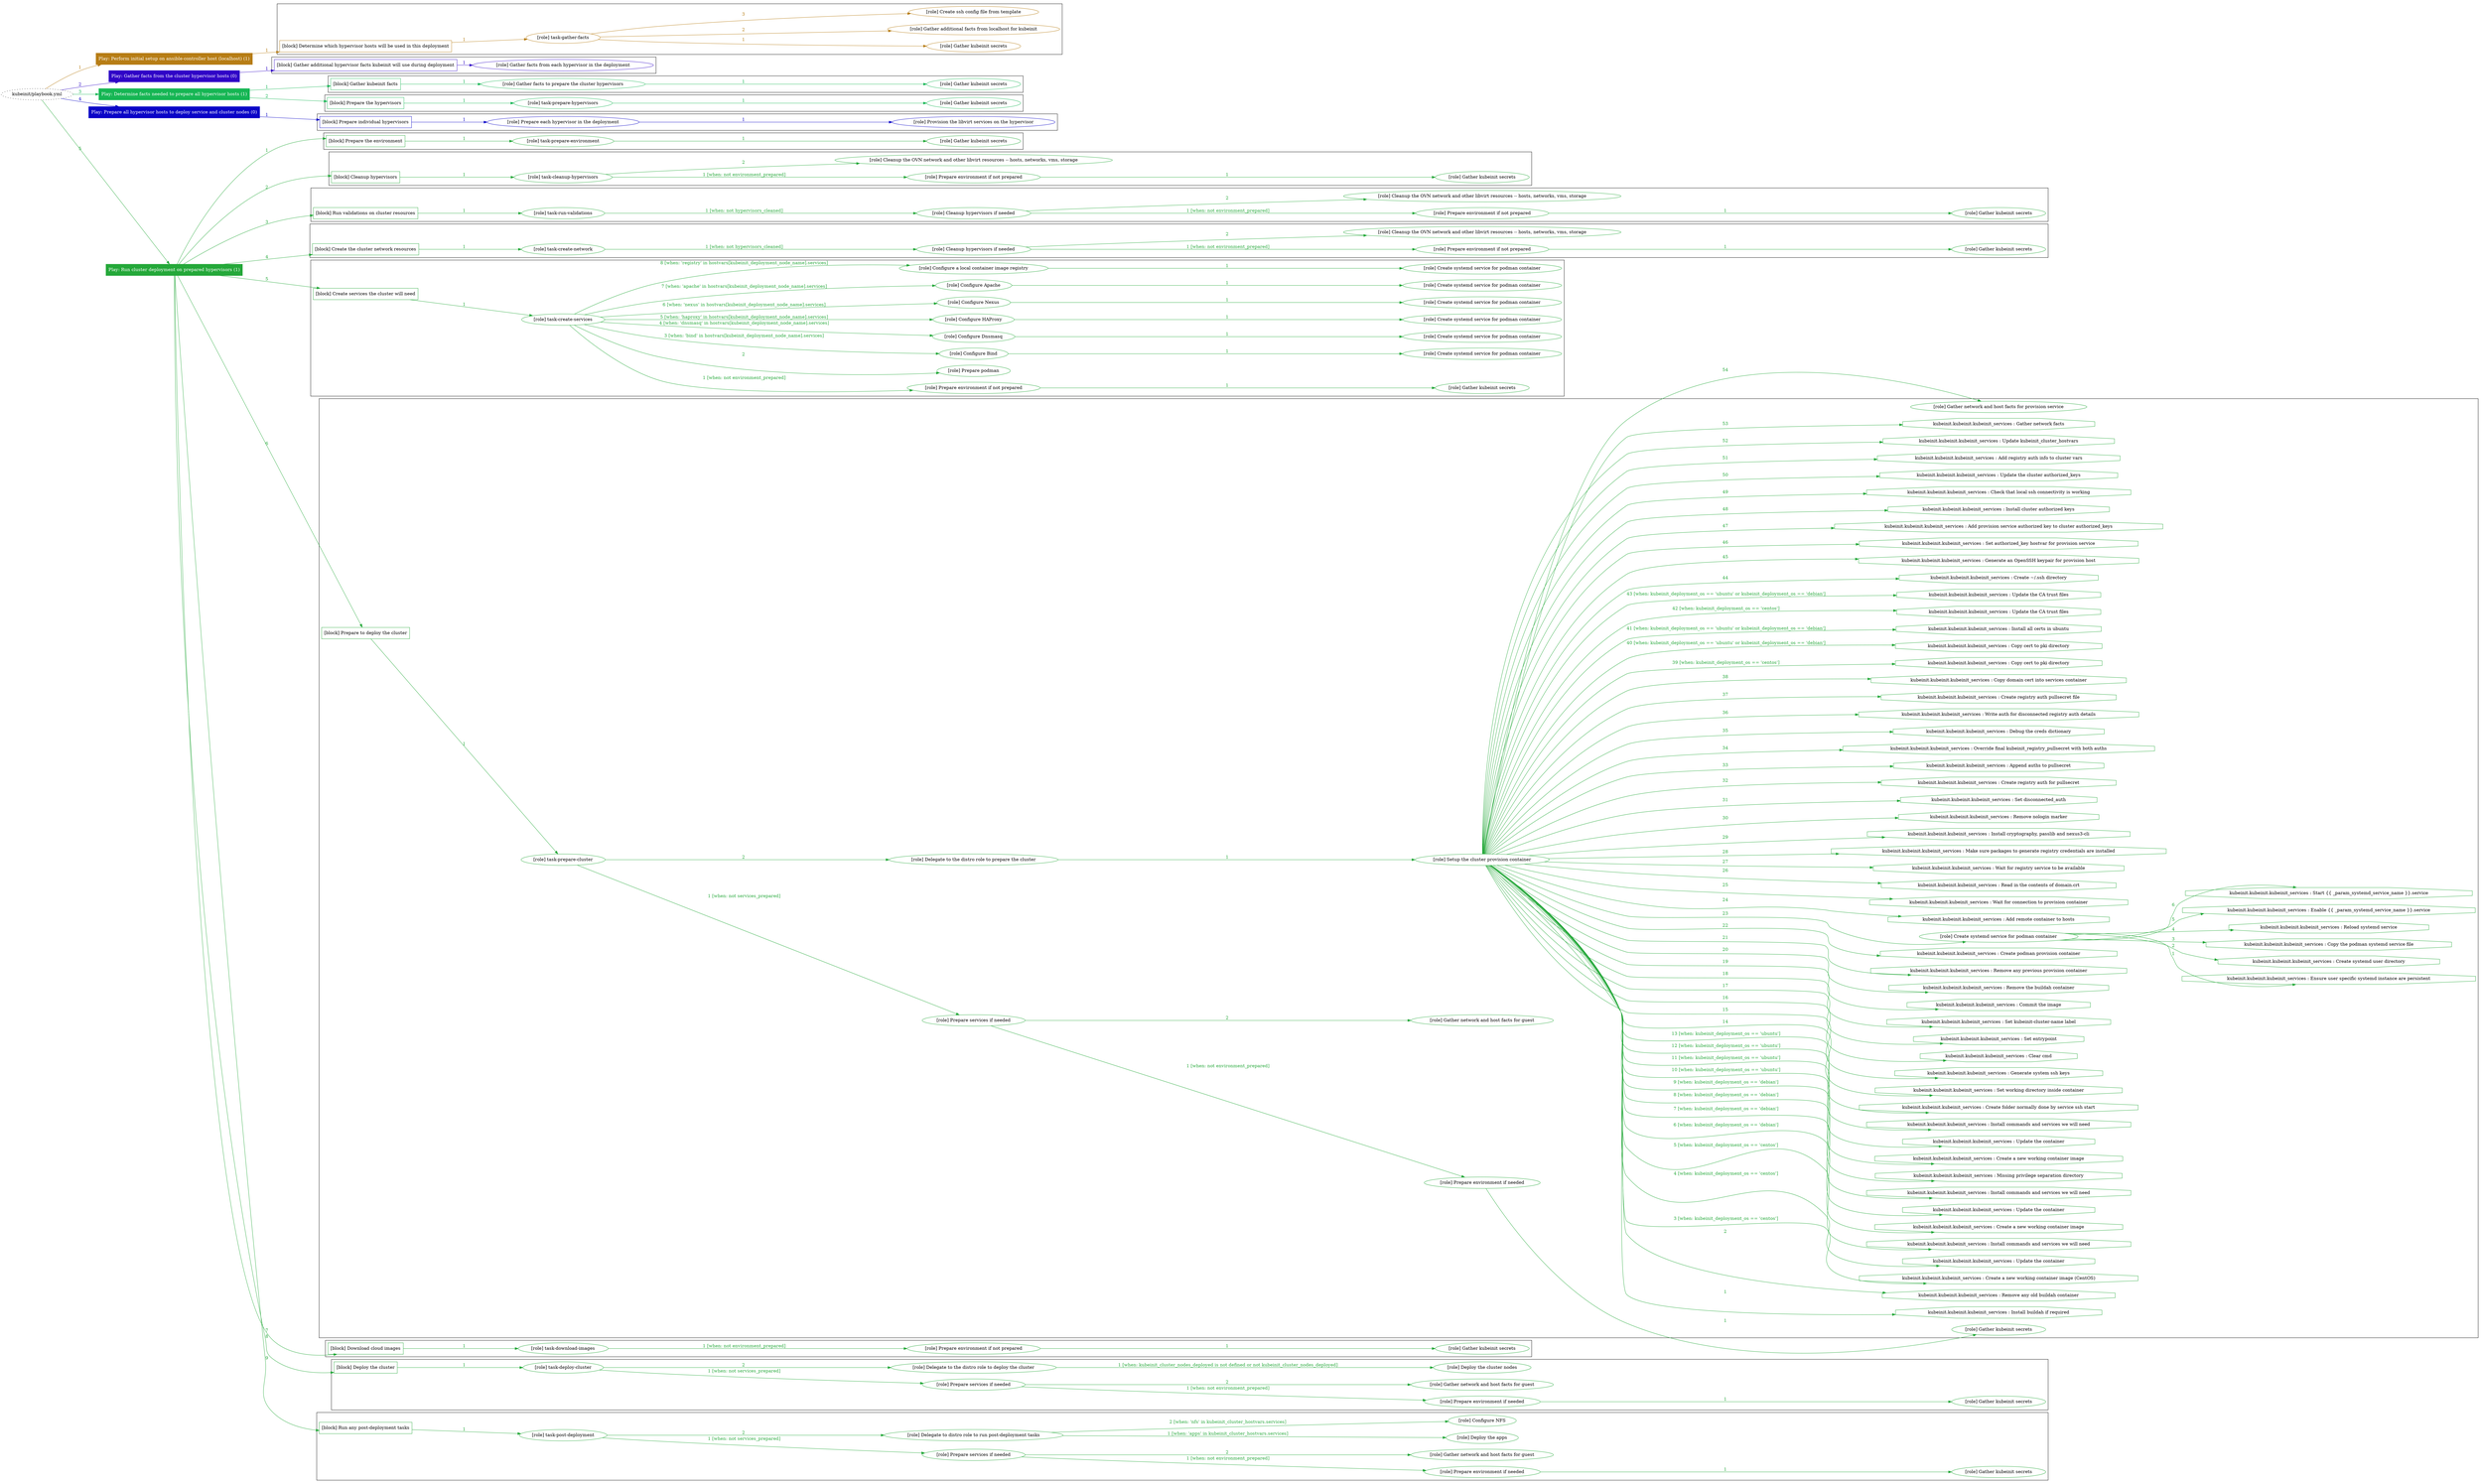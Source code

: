 digraph {
	graph [concentrate=true ordering=in rankdir=LR ratio=fill]
	edge [esep=5 sep=10]
	"kubeinit/playbook.yml" [URL="/home/runner/work/kubeinit/kubeinit/kubeinit/playbook.yml" id=playbook_015a06d2 style=dotted]
	"kubeinit/playbook.yml" -> play_5deb65eb [label="1 " color="#b77d15" fontcolor="#b77d15" id=edge_509045bf labeltooltip="1 " tooltip="1 "]
	subgraph "Play: Perform initial setup on ansible-controller host (localhost) (1)" {
		play_5deb65eb [label="Play: Perform initial setup on ansible-controller host (localhost) (1)" URL="/home/runner/work/kubeinit/kubeinit/kubeinit/playbook.yml" color="#b77d15" fontcolor="#ffffff" id=play_5deb65eb shape=box style=filled tooltip=localhost]
		play_5deb65eb -> block_761247d8 [label=1 color="#b77d15" fontcolor="#b77d15" id=edge_d779a48b labeltooltip=1 tooltip=1]
		subgraph cluster_block_761247d8 {
			block_761247d8 [label="[block] Determine which hypervisor hosts will be used in this deployment" URL="/home/runner/work/kubeinit/kubeinit/kubeinit/playbook.yml" color="#b77d15" id=block_761247d8 labeltooltip="Determine which hypervisor hosts will be used in this deployment" shape=box tooltip="Determine which hypervisor hosts will be used in this deployment"]
			block_761247d8 -> role_d7ea4347 [label="1 " color="#b77d15" fontcolor="#b77d15" id=edge_5ce52586 labeltooltip="1 " tooltip="1 "]
			subgraph "task-gather-facts" {
				role_d7ea4347 [label="[role] task-gather-facts" URL="/home/runner/work/kubeinit/kubeinit/kubeinit/playbook.yml" color="#b77d15" id=role_d7ea4347 tooltip="task-gather-facts"]
				role_d7ea4347 -> role_325bf564 [label="1 " color="#b77d15" fontcolor="#b77d15" id=edge_57d8d9d1 labeltooltip="1 " tooltip="1 "]
				subgraph "Gather kubeinit secrets" {
					role_325bf564 [label="[role] Gather kubeinit secrets" URL="/home/runner/.ansible/collections/ansible_collections/kubeinit/kubeinit/roles/kubeinit_prepare/tasks/build_hypervisors_group.yml" color="#b77d15" id=role_325bf564 tooltip="Gather kubeinit secrets"]
				}
				role_d7ea4347 -> role_e785c212 [label="2 " color="#b77d15" fontcolor="#b77d15" id=edge_5013fdc3 labeltooltip="2 " tooltip="2 "]
				subgraph "Gather additional facts from localhost for kubeinit" {
					role_e785c212 [label="[role] Gather additional facts from localhost for kubeinit" URL="/home/runner/.ansible/collections/ansible_collections/kubeinit/kubeinit/roles/kubeinit_prepare/tasks/build_hypervisors_group.yml" color="#b77d15" id=role_e785c212 tooltip="Gather additional facts from localhost for kubeinit"]
				}
				role_d7ea4347 -> role_4cc819fe [label="3 " color="#b77d15" fontcolor="#b77d15" id=edge_997bb10b labeltooltip="3 " tooltip="3 "]
				subgraph "Create ssh config file from template" {
					role_4cc819fe [label="[role] Create ssh config file from template" URL="/home/runner/.ansible/collections/ansible_collections/kubeinit/kubeinit/roles/kubeinit_prepare/tasks/build_hypervisors_group.yml" color="#b77d15" id=role_4cc819fe tooltip="Create ssh config file from template"]
				}
			}
		}
	}
	"kubeinit/playbook.yml" -> play_fba9329d [label="2 " color="#3005c7" fontcolor="#3005c7" id=edge_5733d66b labeltooltip="2 " tooltip="2 "]
	subgraph "Play: Gather facts from the cluster hypervisor hosts (0)" {
		play_fba9329d [label="Play: Gather facts from the cluster hypervisor hosts (0)" URL="/home/runner/work/kubeinit/kubeinit/kubeinit/playbook.yml" color="#3005c7" fontcolor="#ffffff" id=play_fba9329d shape=box style=filled tooltip="Play: Gather facts from the cluster hypervisor hosts (0)"]
		play_fba9329d -> block_45d59cd2 [label=1 color="#3005c7" fontcolor="#3005c7" id=edge_734aa6ef labeltooltip=1 tooltip=1]
		subgraph cluster_block_45d59cd2 {
			block_45d59cd2 [label="[block] Gather additional hypervisor facts kubeinit will use during deployment" URL="/home/runner/work/kubeinit/kubeinit/kubeinit/playbook.yml" color="#3005c7" id=block_45d59cd2 labeltooltip="Gather additional hypervisor facts kubeinit will use during deployment" shape=box tooltip="Gather additional hypervisor facts kubeinit will use during deployment"]
			block_45d59cd2 -> role_cb4548c9 [label="1 " color="#3005c7" fontcolor="#3005c7" id=edge_4ffa7439 labeltooltip="1 " tooltip="1 "]
			subgraph "Gather facts from each hypervisor in the deployment" {
				role_cb4548c9 [label="[role] Gather facts from each hypervisor in the deployment" URL="/home/runner/work/kubeinit/kubeinit/kubeinit/playbook.yml" color="#3005c7" id=role_cb4548c9 tooltip="Gather facts from each hypervisor in the deployment"]
			}
		}
	}
	"kubeinit/playbook.yml" -> play_13b26a16 [label="3 " color="#16b654" fontcolor="#16b654" id=edge_fbc41e51 labeltooltip="3 " tooltip="3 "]
	subgraph "Play: Determine facts needed to prepare all hypervisor hosts (1)" {
		play_13b26a16 [label="Play: Determine facts needed to prepare all hypervisor hosts (1)" URL="/home/runner/work/kubeinit/kubeinit/kubeinit/playbook.yml" color="#16b654" fontcolor="#ffffff" id=play_13b26a16 shape=box style=filled tooltip=localhost]
		play_13b26a16 -> block_94919b2c [label=1 color="#16b654" fontcolor="#16b654" id=edge_fa37eb01 labeltooltip=1 tooltip=1]
		subgraph cluster_block_94919b2c {
			block_94919b2c [label="[block] Gather kubeinit facts" URL="/home/runner/work/kubeinit/kubeinit/kubeinit/playbook.yml" color="#16b654" id=block_94919b2c labeltooltip="Gather kubeinit facts" shape=box tooltip="Gather kubeinit facts"]
			block_94919b2c -> role_19523539 [label="1 " color="#16b654" fontcolor="#16b654" id=edge_8df8461b labeltooltip="1 " tooltip="1 "]
			subgraph "Gather facts to prepare the cluster hypervisors" {
				role_19523539 [label="[role] Gather facts to prepare the cluster hypervisors" URL="/home/runner/work/kubeinit/kubeinit/kubeinit/playbook.yml" color="#16b654" id=role_19523539 tooltip="Gather facts to prepare the cluster hypervisors"]
				role_19523539 -> role_e2c88f93 [label="1 " color="#16b654" fontcolor="#16b654" id=edge_dbfa84f9 labeltooltip="1 " tooltip="1 "]
				subgraph "Gather kubeinit secrets" {
					role_e2c88f93 [label="[role] Gather kubeinit secrets" URL="/home/runner/.ansible/collections/ansible_collections/kubeinit/kubeinit/roles/kubeinit_prepare/tasks/gather_kubeinit_facts.yml" color="#16b654" id=role_e2c88f93 tooltip="Gather kubeinit secrets"]
				}
			}
		}
		play_13b26a16 -> block_b0010929 [label=2 color="#16b654" fontcolor="#16b654" id=edge_3c971cef labeltooltip=2 tooltip=2]
		subgraph cluster_block_b0010929 {
			block_b0010929 [label="[block] Prepare the hypervisors" URL="/home/runner/work/kubeinit/kubeinit/kubeinit/playbook.yml" color="#16b654" id=block_b0010929 labeltooltip="Prepare the hypervisors" shape=box tooltip="Prepare the hypervisors"]
			block_b0010929 -> role_3aba664c [label="1 " color="#16b654" fontcolor="#16b654" id=edge_1f688b17 labeltooltip="1 " tooltip="1 "]
			subgraph "task-prepare-hypervisors" {
				role_3aba664c [label="[role] task-prepare-hypervisors" URL="/home/runner/work/kubeinit/kubeinit/kubeinit/playbook.yml" color="#16b654" id=role_3aba664c tooltip="task-prepare-hypervisors"]
				role_3aba664c -> role_74d6017c [label="1 " color="#16b654" fontcolor="#16b654" id=edge_39c85ed1 labeltooltip="1 " tooltip="1 "]
				subgraph "Gather kubeinit secrets" {
					role_74d6017c [label="[role] Gather kubeinit secrets" URL="/home/runner/.ansible/collections/ansible_collections/kubeinit/kubeinit/roles/kubeinit_prepare/tasks/gather_kubeinit_facts.yml" color="#16b654" id=role_74d6017c tooltip="Gather kubeinit secrets"]
				}
			}
		}
	}
	"kubeinit/playbook.yml" -> play_ce67c236 [label="4 " color="#0b05c7" fontcolor="#0b05c7" id=edge_dd079c85 labeltooltip="4 " tooltip="4 "]
	subgraph "Play: Prepare all hypervisor hosts to deploy service and cluster nodes (0)" {
		play_ce67c236 [label="Play: Prepare all hypervisor hosts to deploy service and cluster nodes (0)" URL="/home/runner/work/kubeinit/kubeinit/kubeinit/playbook.yml" color="#0b05c7" fontcolor="#ffffff" id=play_ce67c236 shape=box style=filled tooltip="Play: Prepare all hypervisor hosts to deploy service and cluster nodes (0)"]
		play_ce67c236 -> block_4158a9c2 [label=1 color="#0b05c7" fontcolor="#0b05c7" id=edge_eab80221 labeltooltip=1 tooltip=1]
		subgraph cluster_block_4158a9c2 {
			block_4158a9c2 [label="[block] Prepare individual hypervisors" URL="/home/runner/work/kubeinit/kubeinit/kubeinit/playbook.yml" color="#0b05c7" id=block_4158a9c2 labeltooltip="Prepare individual hypervisors" shape=box tooltip="Prepare individual hypervisors"]
			block_4158a9c2 -> role_91bf1ede [label="1 " color="#0b05c7" fontcolor="#0b05c7" id=edge_7042527e labeltooltip="1 " tooltip="1 "]
			subgraph "Prepare each hypervisor in the deployment" {
				role_91bf1ede [label="[role] Prepare each hypervisor in the deployment" URL="/home/runner/work/kubeinit/kubeinit/kubeinit/playbook.yml" color="#0b05c7" id=role_91bf1ede tooltip="Prepare each hypervisor in the deployment"]
				role_91bf1ede -> role_fcb0add0 [label="1 " color="#0b05c7" fontcolor="#0b05c7" id=edge_9f27650d labeltooltip="1 " tooltip="1 "]
				subgraph "Provision the libvirt services on the hypervisor" {
					role_fcb0add0 [label="[role] Provision the libvirt services on the hypervisor" URL="/home/runner/.ansible/collections/ansible_collections/kubeinit/kubeinit/roles/kubeinit_prepare/tasks/prepare_hypervisor.yml" color="#0b05c7" id=role_fcb0add0 tooltip="Provision the libvirt services on the hypervisor"]
				}
			}
		}
	}
	"kubeinit/playbook.yml" -> play_5c6f5e94 [label="5 " color="#24a839" fontcolor="#24a839" id=edge_6654c5d1 labeltooltip="5 " tooltip="5 "]
	subgraph "Play: Run cluster deployment on prepared hypervisors (1)" {
		play_5c6f5e94 [label="Play: Run cluster deployment on prepared hypervisors (1)" URL="/home/runner/work/kubeinit/kubeinit/kubeinit/playbook.yml" color="#24a839" fontcolor="#ffffff" id=play_5c6f5e94 shape=box style=filled tooltip=localhost]
		play_5c6f5e94 -> block_cc4a31ec [label=1 color="#24a839" fontcolor="#24a839" id=edge_ce224e1c labeltooltip=1 tooltip=1]
		subgraph cluster_block_cc4a31ec {
			block_cc4a31ec [label="[block] Prepare the environment" URL="/home/runner/work/kubeinit/kubeinit/kubeinit/playbook.yml" color="#24a839" id=block_cc4a31ec labeltooltip="Prepare the environment" shape=box tooltip="Prepare the environment"]
			block_cc4a31ec -> role_34cb7e4c [label="1 " color="#24a839" fontcolor="#24a839" id=edge_82d5faf4 labeltooltip="1 " tooltip="1 "]
			subgraph "task-prepare-environment" {
				role_34cb7e4c [label="[role] task-prepare-environment" URL="/home/runner/work/kubeinit/kubeinit/kubeinit/playbook.yml" color="#24a839" id=role_34cb7e4c tooltip="task-prepare-environment"]
				role_34cb7e4c -> role_70f22017 [label="1 " color="#24a839" fontcolor="#24a839" id=edge_ad157798 labeltooltip="1 " tooltip="1 "]
				subgraph "Gather kubeinit secrets" {
					role_70f22017 [label="[role] Gather kubeinit secrets" URL="/home/runner/.ansible/collections/ansible_collections/kubeinit/kubeinit/roles/kubeinit_prepare/tasks/gather_kubeinit_facts.yml" color="#24a839" id=role_70f22017 tooltip="Gather kubeinit secrets"]
				}
			}
		}
		play_5c6f5e94 -> block_94207a82 [label=2 color="#24a839" fontcolor="#24a839" id=edge_64092af1 labeltooltip=2 tooltip=2]
		subgraph cluster_block_94207a82 {
			block_94207a82 [label="[block] Cleanup hypervisors" URL="/home/runner/work/kubeinit/kubeinit/kubeinit/playbook.yml" color="#24a839" id=block_94207a82 labeltooltip="Cleanup hypervisors" shape=box tooltip="Cleanup hypervisors"]
			block_94207a82 -> role_d5fa94d6 [label="1 " color="#24a839" fontcolor="#24a839" id=edge_dc3bb362 labeltooltip="1 " tooltip="1 "]
			subgraph "task-cleanup-hypervisors" {
				role_d5fa94d6 [label="[role] task-cleanup-hypervisors" URL="/home/runner/work/kubeinit/kubeinit/kubeinit/playbook.yml" color="#24a839" id=role_d5fa94d6 tooltip="task-cleanup-hypervisors"]
				role_d5fa94d6 -> role_456840b3 [label="1 [when: not environment_prepared]" color="#24a839" fontcolor="#24a839" id=edge_abd8b500 labeltooltip="1 [when: not environment_prepared]" tooltip="1 [when: not environment_prepared]"]
				subgraph "Prepare environment if not prepared" {
					role_456840b3 [label="[role] Prepare environment if not prepared" URL="/home/runner/.ansible/collections/ansible_collections/kubeinit/kubeinit/roles/kubeinit_prepare/tasks/cleanup_hypervisors.yml" color="#24a839" id=role_456840b3 tooltip="Prepare environment if not prepared"]
					role_456840b3 -> role_a1a72e99 [label="1 " color="#24a839" fontcolor="#24a839" id=edge_dc1f5d2b labeltooltip="1 " tooltip="1 "]
					subgraph "Gather kubeinit secrets" {
						role_a1a72e99 [label="[role] Gather kubeinit secrets" URL="/home/runner/.ansible/collections/ansible_collections/kubeinit/kubeinit/roles/kubeinit_prepare/tasks/gather_kubeinit_facts.yml" color="#24a839" id=role_a1a72e99 tooltip="Gather kubeinit secrets"]
					}
				}
				role_d5fa94d6 -> role_8897f642 [label="2 " color="#24a839" fontcolor="#24a839" id=edge_3484b6e0 labeltooltip="2 " tooltip="2 "]
				subgraph "Cleanup the OVN network and other libvirt resources -- hosts, networks, vms, storage" {
					role_8897f642 [label="[role] Cleanup the OVN network and other libvirt resources -- hosts, networks, vms, storage" URL="/home/runner/.ansible/collections/ansible_collections/kubeinit/kubeinit/roles/kubeinit_prepare/tasks/cleanup_hypervisors.yml" color="#24a839" id=role_8897f642 tooltip="Cleanup the OVN network and other libvirt resources -- hosts, networks, vms, storage"]
				}
			}
		}
		play_5c6f5e94 -> block_d1d71c71 [label=3 color="#24a839" fontcolor="#24a839" id=edge_8a0a0e03 labeltooltip=3 tooltip=3]
		subgraph cluster_block_d1d71c71 {
			block_d1d71c71 [label="[block] Run validations on cluster resources" URL="/home/runner/work/kubeinit/kubeinit/kubeinit/playbook.yml" color="#24a839" id=block_d1d71c71 labeltooltip="Run validations on cluster resources" shape=box tooltip="Run validations on cluster resources"]
			block_d1d71c71 -> role_8a548d3a [label="1 " color="#24a839" fontcolor="#24a839" id=edge_3c07e892 labeltooltip="1 " tooltip="1 "]
			subgraph "task-run-validations" {
				role_8a548d3a [label="[role] task-run-validations" URL="/home/runner/work/kubeinit/kubeinit/kubeinit/playbook.yml" color="#24a839" id=role_8a548d3a tooltip="task-run-validations"]
				role_8a548d3a -> role_38a4e86d [label="1 [when: not hypervisors_cleaned]" color="#24a839" fontcolor="#24a839" id=edge_8d0df0a1 labeltooltip="1 [when: not hypervisors_cleaned]" tooltip="1 [when: not hypervisors_cleaned]"]
				subgraph "Cleanup hypervisors if needed" {
					role_38a4e86d [label="[role] Cleanup hypervisors if needed" URL="/home/runner/.ansible/collections/ansible_collections/kubeinit/kubeinit/roles/kubeinit_validations/tasks/main.yml" color="#24a839" id=role_38a4e86d tooltip="Cleanup hypervisors if needed"]
					role_38a4e86d -> role_591d8913 [label="1 [when: not environment_prepared]" color="#24a839" fontcolor="#24a839" id=edge_b4036b66 labeltooltip="1 [when: not environment_prepared]" tooltip="1 [when: not environment_prepared]"]
					subgraph "Prepare environment if not prepared" {
						role_591d8913 [label="[role] Prepare environment if not prepared" URL="/home/runner/.ansible/collections/ansible_collections/kubeinit/kubeinit/roles/kubeinit_prepare/tasks/cleanup_hypervisors.yml" color="#24a839" id=role_591d8913 tooltip="Prepare environment if not prepared"]
						role_591d8913 -> role_c3a21e6c [label="1 " color="#24a839" fontcolor="#24a839" id=edge_75580ddb labeltooltip="1 " tooltip="1 "]
						subgraph "Gather kubeinit secrets" {
							role_c3a21e6c [label="[role] Gather kubeinit secrets" URL="/home/runner/.ansible/collections/ansible_collections/kubeinit/kubeinit/roles/kubeinit_prepare/tasks/gather_kubeinit_facts.yml" color="#24a839" id=role_c3a21e6c tooltip="Gather kubeinit secrets"]
						}
					}
					role_38a4e86d -> role_1adaf696 [label="2 " color="#24a839" fontcolor="#24a839" id=edge_b5d29e0b labeltooltip="2 " tooltip="2 "]
					subgraph "Cleanup the OVN network and other libvirt resources -- hosts, networks, vms, storage" {
						role_1adaf696 [label="[role] Cleanup the OVN network and other libvirt resources -- hosts, networks, vms, storage" URL="/home/runner/.ansible/collections/ansible_collections/kubeinit/kubeinit/roles/kubeinit_prepare/tasks/cleanup_hypervisors.yml" color="#24a839" id=role_1adaf696 tooltip="Cleanup the OVN network and other libvirt resources -- hosts, networks, vms, storage"]
					}
				}
			}
		}
		play_5c6f5e94 -> block_e83b59f9 [label=4 color="#24a839" fontcolor="#24a839" id=edge_e4f373e0 labeltooltip=4 tooltip=4]
		subgraph cluster_block_e83b59f9 {
			block_e83b59f9 [label="[block] Create the cluster network resources" URL="/home/runner/work/kubeinit/kubeinit/kubeinit/playbook.yml" color="#24a839" id=block_e83b59f9 labeltooltip="Create the cluster network resources" shape=box tooltip="Create the cluster network resources"]
			block_e83b59f9 -> role_0050314c [label="1 " color="#24a839" fontcolor="#24a839" id=edge_215157fe labeltooltip="1 " tooltip="1 "]
			subgraph "task-create-network" {
				role_0050314c [label="[role] task-create-network" URL="/home/runner/work/kubeinit/kubeinit/kubeinit/playbook.yml" color="#24a839" id=role_0050314c tooltip="task-create-network"]
				role_0050314c -> role_b35a3e24 [label="1 [when: not hypervisors_cleaned]" color="#24a839" fontcolor="#24a839" id=edge_5b8a042a labeltooltip="1 [when: not hypervisors_cleaned]" tooltip="1 [when: not hypervisors_cleaned]"]
				subgraph "Cleanup hypervisors if needed" {
					role_b35a3e24 [label="[role] Cleanup hypervisors if needed" URL="/home/runner/.ansible/collections/ansible_collections/kubeinit/kubeinit/roles/kubeinit_libvirt/tasks/create_network.yml" color="#24a839" id=role_b35a3e24 tooltip="Cleanup hypervisors if needed"]
					role_b35a3e24 -> role_c88af9e5 [label="1 [when: not environment_prepared]" color="#24a839" fontcolor="#24a839" id=edge_0ffa2d3f labeltooltip="1 [when: not environment_prepared]" tooltip="1 [when: not environment_prepared]"]
					subgraph "Prepare environment if not prepared" {
						role_c88af9e5 [label="[role] Prepare environment if not prepared" URL="/home/runner/.ansible/collections/ansible_collections/kubeinit/kubeinit/roles/kubeinit_prepare/tasks/cleanup_hypervisors.yml" color="#24a839" id=role_c88af9e5 tooltip="Prepare environment if not prepared"]
						role_c88af9e5 -> role_8e26114c [label="1 " color="#24a839" fontcolor="#24a839" id=edge_c65cb4cc labeltooltip="1 " tooltip="1 "]
						subgraph "Gather kubeinit secrets" {
							role_8e26114c [label="[role] Gather kubeinit secrets" URL="/home/runner/.ansible/collections/ansible_collections/kubeinit/kubeinit/roles/kubeinit_prepare/tasks/gather_kubeinit_facts.yml" color="#24a839" id=role_8e26114c tooltip="Gather kubeinit secrets"]
						}
					}
					role_b35a3e24 -> role_c5423c0a [label="2 " color="#24a839" fontcolor="#24a839" id=edge_13cec309 labeltooltip="2 " tooltip="2 "]
					subgraph "Cleanup the OVN network and other libvirt resources -- hosts, networks, vms, storage" {
						role_c5423c0a [label="[role] Cleanup the OVN network and other libvirt resources -- hosts, networks, vms, storage" URL="/home/runner/.ansible/collections/ansible_collections/kubeinit/kubeinit/roles/kubeinit_prepare/tasks/cleanup_hypervisors.yml" color="#24a839" id=role_c5423c0a tooltip="Cleanup the OVN network and other libvirt resources -- hosts, networks, vms, storage"]
					}
				}
			}
		}
		play_5c6f5e94 -> block_a08a4030 [label=5 color="#24a839" fontcolor="#24a839" id=edge_1fd91421 labeltooltip=5 tooltip=5]
		subgraph cluster_block_a08a4030 {
			block_a08a4030 [label="[block] Create services the cluster will need" URL="/home/runner/work/kubeinit/kubeinit/kubeinit/playbook.yml" color="#24a839" id=block_a08a4030 labeltooltip="Create services the cluster will need" shape=box tooltip="Create services the cluster will need"]
			block_a08a4030 -> role_825f4a95 [label="1 " color="#24a839" fontcolor="#24a839" id=edge_234ffd84 labeltooltip="1 " tooltip="1 "]
			subgraph "task-create-services" {
				role_825f4a95 [label="[role] task-create-services" URL="/home/runner/work/kubeinit/kubeinit/kubeinit/playbook.yml" color="#24a839" id=role_825f4a95 tooltip="task-create-services"]
				role_825f4a95 -> role_0fa4ca7d [label="1 [when: not environment_prepared]" color="#24a839" fontcolor="#24a839" id=edge_e6ec2ab4 labeltooltip="1 [when: not environment_prepared]" tooltip="1 [when: not environment_prepared]"]
				subgraph "Prepare environment if not prepared" {
					role_0fa4ca7d [label="[role] Prepare environment if not prepared" URL="/home/runner/.ansible/collections/ansible_collections/kubeinit/kubeinit/roles/kubeinit_services/tasks/main.yml" color="#24a839" id=role_0fa4ca7d tooltip="Prepare environment if not prepared"]
					role_0fa4ca7d -> role_53be4887 [label="1 " color="#24a839" fontcolor="#24a839" id=edge_245e876e labeltooltip="1 " tooltip="1 "]
					subgraph "Gather kubeinit secrets" {
						role_53be4887 [label="[role] Gather kubeinit secrets" URL="/home/runner/.ansible/collections/ansible_collections/kubeinit/kubeinit/roles/kubeinit_prepare/tasks/gather_kubeinit_facts.yml" color="#24a839" id=role_53be4887 tooltip="Gather kubeinit secrets"]
					}
				}
				role_825f4a95 -> role_5afd3ed0 [label="2 " color="#24a839" fontcolor="#24a839" id=edge_93567429 labeltooltip="2 " tooltip="2 "]
				subgraph "Prepare podman" {
					role_5afd3ed0 [label="[role] Prepare podman" URL="/home/runner/.ansible/collections/ansible_collections/kubeinit/kubeinit/roles/kubeinit_services/tasks/00_create_service_pod.yml" color="#24a839" id=role_5afd3ed0 tooltip="Prepare podman"]
				}
				role_825f4a95 -> role_3606153f [label="3 [when: 'bind' in hostvars[kubeinit_deployment_node_name].services]" color="#24a839" fontcolor="#24a839" id=edge_53760da9 labeltooltip="3 [when: 'bind' in hostvars[kubeinit_deployment_node_name].services]" tooltip="3 [when: 'bind' in hostvars[kubeinit_deployment_node_name].services]"]
				subgraph "Configure Bind" {
					role_3606153f [label="[role] Configure Bind" URL="/home/runner/.ansible/collections/ansible_collections/kubeinit/kubeinit/roles/kubeinit_services/tasks/start_services_containers.yml" color="#24a839" id=role_3606153f tooltip="Configure Bind"]
					role_3606153f -> role_dcfbf52e [label="1 " color="#24a839" fontcolor="#24a839" id=edge_173a322f labeltooltip="1 " tooltip="1 "]
					subgraph "Create systemd service for podman container" {
						role_dcfbf52e [label="[role] Create systemd service for podman container" URL="/home/runner/.ansible/collections/ansible_collections/kubeinit/kubeinit/roles/kubeinit_bind/tasks/main.yml" color="#24a839" id=role_dcfbf52e tooltip="Create systemd service for podman container"]
					}
				}
				role_825f4a95 -> role_7ad67ac8 [label="4 [when: 'dnsmasq' in hostvars[kubeinit_deployment_node_name].services]" color="#24a839" fontcolor="#24a839" id=edge_e40e78ba labeltooltip="4 [when: 'dnsmasq' in hostvars[kubeinit_deployment_node_name].services]" tooltip="4 [when: 'dnsmasq' in hostvars[kubeinit_deployment_node_name].services]"]
				subgraph "Configure Dnsmasq" {
					role_7ad67ac8 [label="[role] Configure Dnsmasq" URL="/home/runner/.ansible/collections/ansible_collections/kubeinit/kubeinit/roles/kubeinit_services/tasks/start_services_containers.yml" color="#24a839" id=role_7ad67ac8 tooltip="Configure Dnsmasq"]
					role_7ad67ac8 -> role_ba870e64 [label="1 " color="#24a839" fontcolor="#24a839" id=edge_8b7f6861 labeltooltip="1 " tooltip="1 "]
					subgraph "Create systemd service for podman container" {
						role_ba870e64 [label="[role] Create systemd service for podman container" URL="/home/runner/.ansible/collections/ansible_collections/kubeinit/kubeinit/roles/kubeinit_dnsmasq/tasks/main.yml" color="#24a839" id=role_ba870e64 tooltip="Create systemd service for podman container"]
					}
				}
				role_825f4a95 -> role_43b4a33f [label="5 [when: 'haproxy' in hostvars[kubeinit_deployment_node_name].services]" color="#24a839" fontcolor="#24a839" id=edge_e72bf98d labeltooltip="5 [when: 'haproxy' in hostvars[kubeinit_deployment_node_name].services]" tooltip="5 [when: 'haproxy' in hostvars[kubeinit_deployment_node_name].services]"]
				subgraph "Configure HAProxy" {
					role_43b4a33f [label="[role] Configure HAProxy" URL="/home/runner/.ansible/collections/ansible_collections/kubeinit/kubeinit/roles/kubeinit_services/tasks/start_services_containers.yml" color="#24a839" id=role_43b4a33f tooltip="Configure HAProxy"]
					role_43b4a33f -> role_6c6de670 [label="1 " color="#24a839" fontcolor="#24a839" id=edge_352c0a87 labeltooltip="1 " tooltip="1 "]
					subgraph "Create systemd service for podman container" {
						role_6c6de670 [label="[role] Create systemd service for podman container" URL="/home/runner/.ansible/collections/ansible_collections/kubeinit/kubeinit/roles/kubeinit_haproxy/tasks/main.yml" color="#24a839" id=role_6c6de670 tooltip="Create systemd service for podman container"]
					}
				}
				role_825f4a95 -> role_3b8466cb [label="6 [when: 'nexus' in hostvars[kubeinit_deployment_node_name].services]" color="#24a839" fontcolor="#24a839" id=edge_8524a2b9 labeltooltip="6 [when: 'nexus' in hostvars[kubeinit_deployment_node_name].services]" tooltip="6 [when: 'nexus' in hostvars[kubeinit_deployment_node_name].services]"]
				subgraph "Configure Nexus" {
					role_3b8466cb [label="[role] Configure Nexus" URL="/home/runner/.ansible/collections/ansible_collections/kubeinit/kubeinit/roles/kubeinit_services/tasks/start_services_containers.yml" color="#24a839" id=role_3b8466cb tooltip="Configure Nexus"]
					role_3b8466cb -> role_dd8afa00 [label="1 " color="#24a839" fontcolor="#24a839" id=edge_bed225a2 labeltooltip="1 " tooltip="1 "]
					subgraph "Create systemd service for podman container" {
						role_dd8afa00 [label="[role] Create systemd service for podman container" URL="/home/runner/.ansible/collections/ansible_collections/kubeinit/kubeinit/roles/kubeinit_nexus/tasks/main.yml" color="#24a839" id=role_dd8afa00 tooltip="Create systemd service for podman container"]
					}
				}
				role_825f4a95 -> role_81f057e5 [label="7 [when: 'apache' in hostvars[kubeinit_deployment_node_name].services]" color="#24a839" fontcolor="#24a839" id=edge_e487df27 labeltooltip="7 [when: 'apache' in hostvars[kubeinit_deployment_node_name].services]" tooltip="7 [when: 'apache' in hostvars[kubeinit_deployment_node_name].services]"]
				subgraph "Configure Apache" {
					role_81f057e5 [label="[role] Configure Apache" URL="/home/runner/.ansible/collections/ansible_collections/kubeinit/kubeinit/roles/kubeinit_services/tasks/start_services_containers.yml" color="#24a839" id=role_81f057e5 tooltip="Configure Apache"]
					role_81f057e5 -> role_bceacfa8 [label="1 " color="#24a839" fontcolor="#24a839" id=edge_681f9232 labeltooltip="1 " tooltip="1 "]
					subgraph "Create systemd service for podman container" {
						role_bceacfa8 [label="[role] Create systemd service for podman container" URL="/home/runner/.ansible/collections/ansible_collections/kubeinit/kubeinit/roles/kubeinit_apache/tasks/main.yml" color="#24a839" id=role_bceacfa8 tooltip="Create systemd service for podman container"]
					}
				}
				role_825f4a95 -> role_78fc6b0e [label="8 [when: 'registry' in hostvars[kubeinit_deployment_node_name].services]" color="#24a839" fontcolor="#24a839" id=edge_3fcff860 labeltooltip="8 [when: 'registry' in hostvars[kubeinit_deployment_node_name].services]" tooltip="8 [when: 'registry' in hostvars[kubeinit_deployment_node_name].services]"]
				subgraph "Configure a local container image registry" {
					role_78fc6b0e [label="[role] Configure a local container image registry" URL="/home/runner/.ansible/collections/ansible_collections/kubeinit/kubeinit/roles/kubeinit_services/tasks/start_services_containers.yml" color="#24a839" id=role_78fc6b0e tooltip="Configure a local container image registry"]
					role_78fc6b0e -> role_aa24a8ad [label="1 " color="#24a839" fontcolor="#24a839" id=edge_c89f9339 labeltooltip="1 " tooltip="1 "]
					subgraph "Create systemd service for podman container" {
						role_aa24a8ad [label="[role] Create systemd service for podman container" URL="/home/runner/.ansible/collections/ansible_collections/kubeinit/kubeinit/roles/kubeinit_registry/tasks/main.yml" color="#24a839" id=role_aa24a8ad tooltip="Create systemd service for podman container"]
					}
				}
			}
		}
		play_5c6f5e94 -> block_192ab9b9 [label=6 color="#24a839" fontcolor="#24a839" id=edge_05ba3e8a labeltooltip=6 tooltip=6]
		subgraph cluster_block_192ab9b9 {
			block_192ab9b9 [label="[block] Prepare to deploy the cluster" URL="/home/runner/work/kubeinit/kubeinit/kubeinit/playbook.yml" color="#24a839" id=block_192ab9b9 labeltooltip="Prepare to deploy the cluster" shape=box tooltip="Prepare to deploy the cluster"]
			block_192ab9b9 -> role_6dd4184d [label="1 " color="#24a839" fontcolor="#24a839" id=edge_99c8c0ca labeltooltip="1 " tooltip="1 "]
			subgraph "task-prepare-cluster" {
				role_6dd4184d [label="[role] task-prepare-cluster" URL="/home/runner/work/kubeinit/kubeinit/kubeinit/playbook.yml" color="#24a839" id=role_6dd4184d tooltip="task-prepare-cluster"]
				role_6dd4184d -> role_85fab623 [label="1 [when: not services_prepared]" color="#24a839" fontcolor="#24a839" id=edge_2768b7e9 labeltooltip="1 [when: not services_prepared]" tooltip="1 [when: not services_prepared]"]
				subgraph "Prepare services if needed" {
					role_85fab623 [label="[role] Prepare services if needed" URL="/home/runner/.ansible/collections/ansible_collections/kubeinit/kubeinit/roles/kubeinit_prepare/tasks/prepare_cluster.yml" color="#24a839" id=role_85fab623 tooltip="Prepare services if needed"]
					role_85fab623 -> role_d8a2ba68 [label="1 [when: not environment_prepared]" color="#24a839" fontcolor="#24a839" id=edge_92436f68 labeltooltip="1 [when: not environment_prepared]" tooltip="1 [when: not environment_prepared]"]
					subgraph "Prepare environment if needed" {
						role_d8a2ba68 [label="[role] Prepare environment if needed" URL="/home/runner/.ansible/collections/ansible_collections/kubeinit/kubeinit/roles/kubeinit_services/tasks/prepare_services.yml" color="#24a839" id=role_d8a2ba68 tooltip="Prepare environment if needed"]
						role_d8a2ba68 -> role_9e7df11c [label="1 " color="#24a839" fontcolor="#24a839" id=edge_632f359e labeltooltip="1 " tooltip="1 "]
						subgraph "Gather kubeinit secrets" {
							role_9e7df11c [label="[role] Gather kubeinit secrets" URL="/home/runner/.ansible/collections/ansible_collections/kubeinit/kubeinit/roles/kubeinit_prepare/tasks/gather_kubeinit_facts.yml" color="#24a839" id=role_9e7df11c tooltip="Gather kubeinit secrets"]
						}
					}
					role_85fab623 -> role_9aeb8531 [label="2 " color="#24a839" fontcolor="#24a839" id=edge_03bd4b09 labeltooltip="2 " tooltip="2 "]
					subgraph "Gather network and host facts for guest" {
						role_9aeb8531 [label="[role] Gather network and host facts for guest" URL="/home/runner/.ansible/collections/ansible_collections/kubeinit/kubeinit/roles/kubeinit_services/tasks/prepare_services.yml" color="#24a839" id=role_9aeb8531 tooltip="Gather network and host facts for guest"]
					}
				}
				role_6dd4184d -> role_b02109c4 [label="2 " color="#24a839" fontcolor="#24a839" id=edge_727abf27 labeltooltip="2 " tooltip="2 "]
				subgraph "Delegate to the distro role to prepare the cluster" {
					role_b02109c4 [label="[role] Delegate to the distro role to prepare the cluster" URL="/home/runner/.ansible/collections/ansible_collections/kubeinit/kubeinit/roles/kubeinit_prepare/tasks/prepare_cluster.yml" color="#24a839" id=role_b02109c4 tooltip="Delegate to the distro role to prepare the cluster"]
					role_b02109c4 -> role_b67502cc [label="1 " color="#24a839" fontcolor="#24a839" id=edge_b1e3f2bf labeltooltip="1 " tooltip="1 "]
					subgraph "Setup the cluster provision container" {
						role_b67502cc [label="[role] Setup the cluster provision container" URL="/home/runner/.ansible/collections/ansible_collections/kubeinit/kubeinit/roles/kubeinit_cdk/tasks/prepare_cluster.yml" color="#24a839" id=role_b67502cc tooltip="Setup the cluster provision container"]
						task_8651276c [label="kubeinit.kubeinit.kubeinit_services : Install buildah if required" URL="/home/runner/.ansible/collections/ansible_collections/kubeinit/kubeinit/roles/kubeinit_services/tasks/create_provision_container.yml" color="#24a839" id=task_8651276c shape=octagon tooltip="kubeinit.kubeinit.kubeinit_services : Install buildah if required"]
						role_b67502cc -> task_8651276c [label="1 " color="#24a839" fontcolor="#24a839" id=edge_2ad2b8b4 labeltooltip="1 " tooltip="1 "]
						task_630c9725 [label="kubeinit.kubeinit.kubeinit_services : Remove any old buildah container" URL="/home/runner/.ansible/collections/ansible_collections/kubeinit/kubeinit/roles/kubeinit_services/tasks/create_provision_container.yml" color="#24a839" id=task_630c9725 shape=octagon tooltip="kubeinit.kubeinit.kubeinit_services : Remove any old buildah container"]
						role_b67502cc -> task_630c9725 [label="2 " color="#24a839" fontcolor="#24a839" id=edge_9b792a56 labeltooltip="2 " tooltip="2 "]
						task_c215fa12 [label="kubeinit.kubeinit.kubeinit_services : Create a new working container image (CentOS)" URL="/home/runner/.ansible/collections/ansible_collections/kubeinit/kubeinit/roles/kubeinit_services/tasks/create_provision_container.yml" color="#24a839" id=task_c215fa12 shape=octagon tooltip="kubeinit.kubeinit.kubeinit_services : Create a new working container image (CentOS)"]
						role_b67502cc -> task_c215fa12 [label="3 [when: kubeinit_deployment_os == 'centos']" color="#24a839" fontcolor="#24a839" id=edge_3219e7a6 labeltooltip="3 [when: kubeinit_deployment_os == 'centos']" tooltip="3 [when: kubeinit_deployment_os == 'centos']"]
						task_5d376229 [label="kubeinit.kubeinit.kubeinit_services : Update the container" URL="/home/runner/.ansible/collections/ansible_collections/kubeinit/kubeinit/roles/kubeinit_services/tasks/create_provision_container.yml" color="#24a839" id=task_5d376229 shape=octagon tooltip="kubeinit.kubeinit.kubeinit_services : Update the container"]
						role_b67502cc -> task_5d376229 [label="4 [when: kubeinit_deployment_os == 'centos']" color="#24a839" fontcolor="#24a839" id=edge_0600b683 labeltooltip="4 [when: kubeinit_deployment_os == 'centos']" tooltip="4 [when: kubeinit_deployment_os == 'centos']"]
						task_db0e486b [label="kubeinit.kubeinit.kubeinit_services : Install commands and services we will need" URL="/home/runner/.ansible/collections/ansible_collections/kubeinit/kubeinit/roles/kubeinit_services/tasks/create_provision_container.yml" color="#24a839" id=task_db0e486b shape=octagon tooltip="kubeinit.kubeinit.kubeinit_services : Install commands and services we will need"]
						role_b67502cc -> task_db0e486b [label="5 [when: kubeinit_deployment_os == 'centos']" color="#24a839" fontcolor="#24a839" id=edge_4a9405f6 labeltooltip="5 [when: kubeinit_deployment_os == 'centos']" tooltip="5 [when: kubeinit_deployment_os == 'centos']"]
						task_2f2ffb3b [label="kubeinit.kubeinit.kubeinit_services : Create a new working container image" URL="/home/runner/.ansible/collections/ansible_collections/kubeinit/kubeinit/roles/kubeinit_services/tasks/create_provision_container.yml" color="#24a839" id=task_2f2ffb3b shape=octagon tooltip="kubeinit.kubeinit.kubeinit_services : Create a new working container image"]
						role_b67502cc -> task_2f2ffb3b [label="6 [when: kubeinit_deployment_os == 'debian']" color="#24a839" fontcolor="#24a839" id=edge_dc1e45f0 labeltooltip="6 [when: kubeinit_deployment_os == 'debian']" tooltip="6 [when: kubeinit_deployment_os == 'debian']"]
						task_faaae34f [label="kubeinit.kubeinit.kubeinit_services : Update the container" URL="/home/runner/.ansible/collections/ansible_collections/kubeinit/kubeinit/roles/kubeinit_services/tasks/create_provision_container.yml" color="#24a839" id=task_faaae34f shape=octagon tooltip="kubeinit.kubeinit.kubeinit_services : Update the container"]
						role_b67502cc -> task_faaae34f [label="7 [when: kubeinit_deployment_os == 'debian']" color="#24a839" fontcolor="#24a839" id=edge_17613763 labeltooltip="7 [when: kubeinit_deployment_os == 'debian']" tooltip="7 [when: kubeinit_deployment_os == 'debian']"]
						task_b92760d4 [label="kubeinit.kubeinit.kubeinit_services : Install commands and services we will need" URL="/home/runner/.ansible/collections/ansible_collections/kubeinit/kubeinit/roles/kubeinit_services/tasks/create_provision_container.yml" color="#24a839" id=task_b92760d4 shape=octagon tooltip="kubeinit.kubeinit.kubeinit_services : Install commands and services we will need"]
						role_b67502cc -> task_b92760d4 [label="8 [when: kubeinit_deployment_os == 'debian']" color="#24a839" fontcolor="#24a839" id=edge_acfb8227 labeltooltip="8 [when: kubeinit_deployment_os == 'debian']" tooltip="8 [when: kubeinit_deployment_os == 'debian']"]
						task_a9cfbeec [label="kubeinit.kubeinit.kubeinit_services : Missing privilege separation directory" URL="/home/runner/.ansible/collections/ansible_collections/kubeinit/kubeinit/roles/kubeinit_services/tasks/create_provision_container.yml" color="#24a839" id=task_a9cfbeec shape=octagon tooltip="kubeinit.kubeinit.kubeinit_services : Missing privilege separation directory"]
						role_b67502cc -> task_a9cfbeec [label="9 [when: kubeinit_deployment_os == 'debian']" color="#24a839" fontcolor="#24a839" id=edge_1b9cc345 labeltooltip="9 [when: kubeinit_deployment_os == 'debian']" tooltip="9 [when: kubeinit_deployment_os == 'debian']"]
						task_72f1eadb [label="kubeinit.kubeinit.kubeinit_services : Create a new working container image" URL="/home/runner/.ansible/collections/ansible_collections/kubeinit/kubeinit/roles/kubeinit_services/tasks/create_provision_container.yml" color="#24a839" id=task_72f1eadb shape=octagon tooltip="kubeinit.kubeinit.kubeinit_services : Create a new working container image"]
						role_b67502cc -> task_72f1eadb [label="10 [when: kubeinit_deployment_os == 'ubuntu']" color="#24a839" fontcolor="#24a839" id=edge_21f80e8a labeltooltip="10 [when: kubeinit_deployment_os == 'ubuntu']" tooltip="10 [when: kubeinit_deployment_os == 'ubuntu']"]
						task_b4c24156 [label="kubeinit.kubeinit.kubeinit_services : Update the container" URL="/home/runner/.ansible/collections/ansible_collections/kubeinit/kubeinit/roles/kubeinit_services/tasks/create_provision_container.yml" color="#24a839" id=task_b4c24156 shape=octagon tooltip="kubeinit.kubeinit.kubeinit_services : Update the container"]
						role_b67502cc -> task_b4c24156 [label="11 [when: kubeinit_deployment_os == 'ubuntu']" color="#24a839" fontcolor="#24a839" id=edge_ffe07dbe labeltooltip="11 [when: kubeinit_deployment_os == 'ubuntu']" tooltip="11 [when: kubeinit_deployment_os == 'ubuntu']"]
						task_49aaf2a7 [label="kubeinit.kubeinit.kubeinit_services : Install commands and services we will need" URL="/home/runner/.ansible/collections/ansible_collections/kubeinit/kubeinit/roles/kubeinit_services/tasks/create_provision_container.yml" color="#24a839" id=task_49aaf2a7 shape=octagon tooltip="kubeinit.kubeinit.kubeinit_services : Install commands and services we will need"]
						role_b67502cc -> task_49aaf2a7 [label="12 [when: kubeinit_deployment_os == 'ubuntu']" color="#24a839" fontcolor="#24a839" id=edge_3826e3e9 labeltooltip="12 [when: kubeinit_deployment_os == 'ubuntu']" tooltip="12 [when: kubeinit_deployment_os == 'ubuntu']"]
						task_31a12dbe [label="kubeinit.kubeinit.kubeinit_services : Create folder normally done by service ssh start" URL="/home/runner/.ansible/collections/ansible_collections/kubeinit/kubeinit/roles/kubeinit_services/tasks/create_provision_container.yml" color="#24a839" id=task_31a12dbe shape=octagon tooltip="kubeinit.kubeinit.kubeinit_services : Create folder normally done by service ssh start"]
						role_b67502cc -> task_31a12dbe [label="13 [when: kubeinit_deployment_os == 'ubuntu']" color="#24a839" fontcolor="#24a839" id=edge_a3fe89df labeltooltip="13 [when: kubeinit_deployment_os == 'ubuntu']" tooltip="13 [when: kubeinit_deployment_os == 'ubuntu']"]
						task_1c775a23 [label="kubeinit.kubeinit.kubeinit_services : Set working directory inside container" URL="/home/runner/.ansible/collections/ansible_collections/kubeinit/kubeinit/roles/kubeinit_services/tasks/create_provision_container.yml" color="#24a839" id=task_1c775a23 shape=octagon tooltip="kubeinit.kubeinit.kubeinit_services : Set working directory inside container"]
						role_b67502cc -> task_1c775a23 [label="14 " color="#24a839" fontcolor="#24a839" id=edge_c775cb47 labeltooltip="14 " tooltip="14 "]
						task_18305b0a [label="kubeinit.kubeinit.kubeinit_services : Generate system ssh keys" URL="/home/runner/.ansible/collections/ansible_collections/kubeinit/kubeinit/roles/kubeinit_services/tasks/create_provision_container.yml" color="#24a839" id=task_18305b0a shape=octagon tooltip="kubeinit.kubeinit.kubeinit_services : Generate system ssh keys"]
						role_b67502cc -> task_18305b0a [label="15 " color="#24a839" fontcolor="#24a839" id=edge_cafc6aed labeltooltip="15 " tooltip="15 "]
						task_7cb5870c [label="kubeinit.kubeinit.kubeinit_services : Clear cmd" URL="/home/runner/.ansible/collections/ansible_collections/kubeinit/kubeinit/roles/kubeinit_services/tasks/create_provision_container.yml" color="#24a839" id=task_7cb5870c shape=octagon tooltip="kubeinit.kubeinit.kubeinit_services : Clear cmd"]
						role_b67502cc -> task_7cb5870c [label="16 " color="#24a839" fontcolor="#24a839" id=edge_3289eee4 labeltooltip="16 " tooltip="16 "]
						task_a7ec81da [label="kubeinit.kubeinit.kubeinit_services : Set entrypoint" URL="/home/runner/.ansible/collections/ansible_collections/kubeinit/kubeinit/roles/kubeinit_services/tasks/create_provision_container.yml" color="#24a839" id=task_a7ec81da shape=octagon tooltip="kubeinit.kubeinit.kubeinit_services : Set entrypoint"]
						role_b67502cc -> task_a7ec81da [label="17 " color="#24a839" fontcolor="#24a839" id=edge_8e041c32 labeltooltip="17 " tooltip="17 "]
						task_73ecebaa [label="kubeinit.kubeinit.kubeinit_services : Set kubeinit-cluster-name label" URL="/home/runner/.ansible/collections/ansible_collections/kubeinit/kubeinit/roles/kubeinit_services/tasks/create_provision_container.yml" color="#24a839" id=task_73ecebaa shape=octagon tooltip="kubeinit.kubeinit.kubeinit_services : Set kubeinit-cluster-name label"]
						role_b67502cc -> task_73ecebaa [label="18 " color="#24a839" fontcolor="#24a839" id=edge_d5a1b321 labeltooltip="18 " tooltip="18 "]
						task_f111b8fe [label="kubeinit.kubeinit.kubeinit_services : Commit the image" URL="/home/runner/.ansible/collections/ansible_collections/kubeinit/kubeinit/roles/kubeinit_services/tasks/create_provision_container.yml" color="#24a839" id=task_f111b8fe shape=octagon tooltip="kubeinit.kubeinit.kubeinit_services : Commit the image"]
						role_b67502cc -> task_f111b8fe [label="19 " color="#24a839" fontcolor="#24a839" id=edge_db9fdd3b labeltooltip="19 " tooltip="19 "]
						task_9b9b3b2a [label="kubeinit.kubeinit.kubeinit_services : Remove the buildah container" URL="/home/runner/.ansible/collections/ansible_collections/kubeinit/kubeinit/roles/kubeinit_services/tasks/create_provision_container.yml" color="#24a839" id=task_9b9b3b2a shape=octagon tooltip="kubeinit.kubeinit.kubeinit_services : Remove the buildah container"]
						role_b67502cc -> task_9b9b3b2a [label="20 " color="#24a839" fontcolor="#24a839" id=edge_196e49f1 labeltooltip="20 " tooltip="20 "]
						task_a92473b6 [label="kubeinit.kubeinit.kubeinit_services : Remove any previous provision container" URL="/home/runner/.ansible/collections/ansible_collections/kubeinit/kubeinit/roles/kubeinit_services/tasks/create_provision_container.yml" color="#24a839" id=task_a92473b6 shape=octagon tooltip="kubeinit.kubeinit.kubeinit_services : Remove any previous provision container"]
						role_b67502cc -> task_a92473b6 [label="21 " color="#24a839" fontcolor="#24a839" id=edge_40720f61 labeltooltip="21 " tooltip="21 "]
						task_762fb5f6 [label="kubeinit.kubeinit.kubeinit_services : Create podman provision container" URL="/home/runner/.ansible/collections/ansible_collections/kubeinit/kubeinit/roles/kubeinit_services/tasks/create_provision_container.yml" color="#24a839" id=task_762fb5f6 shape=octagon tooltip="kubeinit.kubeinit.kubeinit_services : Create podman provision container"]
						role_b67502cc -> task_762fb5f6 [label="22 " color="#24a839" fontcolor="#24a839" id=edge_9125405d labeltooltip="22 " tooltip="22 "]
						role_b67502cc -> role_a25dedb6 [label="23 " color="#24a839" fontcolor="#24a839" id=edge_af9f1772 labeltooltip="23 " tooltip="23 "]
						subgraph "Create systemd service for podman container" {
							role_a25dedb6 [label="[role] Create systemd service for podman container" URL="/home/runner/.ansible/collections/ansible_collections/kubeinit/kubeinit/roles/kubeinit_services/tasks/create_provision_container.yml" color="#24a839" id=role_a25dedb6 tooltip="Create systemd service for podman container"]
							task_5f31acaa [label="kubeinit.kubeinit.kubeinit_services : Ensure user specific systemd instance are persistent" URL="/home/runner/.ansible/collections/ansible_collections/kubeinit/kubeinit/roles/kubeinit_services/tasks/create_managed_service.yml" color="#24a839" id=task_5f31acaa shape=octagon tooltip="kubeinit.kubeinit.kubeinit_services : Ensure user specific systemd instance are persistent"]
							role_a25dedb6 -> task_5f31acaa [label="1 " color="#24a839" fontcolor="#24a839" id=edge_8e7e3158 labeltooltip="1 " tooltip="1 "]
							task_59453e62 [label="kubeinit.kubeinit.kubeinit_services : Create systemd user directory" URL="/home/runner/.ansible/collections/ansible_collections/kubeinit/kubeinit/roles/kubeinit_services/tasks/create_managed_service.yml" color="#24a839" id=task_59453e62 shape=octagon tooltip="kubeinit.kubeinit.kubeinit_services : Create systemd user directory"]
							role_a25dedb6 -> task_59453e62 [label="2 " color="#24a839" fontcolor="#24a839" id=edge_bd8ff241 labeltooltip="2 " tooltip="2 "]
							task_d312298a [label="kubeinit.kubeinit.kubeinit_services : Copy the podman systemd service file" URL="/home/runner/.ansible/collections/ansible_collections/kubeinit/kubeinit/roles/kubeinit_services/tasks/create_managed_service.yml" color="#24a839" id=task_d312298a shape=octagon tooltip="kubeinit.kubeinit.kubeinit_services : Copy the podman systemd service file"]
							role_a25dedb6 -> task_d312298a [label="3 " color="#24a839" fontcolor="#24a839" id=edge_859c7391 labeltooltip="3 " tooltip="3 "]
							task_de44245c [label="kubeinit.kubeinit.kubeinit_services : Reload systemd service" URL="/home/runner/.ansible/collections/ansible_collections/kubeinit/kubeinit/roles/kubeinit_services/tasks/create_managed_service.yml" color="#24a839" id=task_de44245c shape=octagon tooltip="kubeinit.kubeinit.kubeinit_services : Reload systemd service"]
							role_a25dedb6 -> task_de44245c [label="4 " color="#24a839" fontcolor="#24a839" id=edge_fd4a276b labeltooltip="4 " tooltip="4 "]
							task_1d510656 [label="kubeinit.kubeinit.kubeinit_services : Enable {{ _param_systemd_service_name }}.service" URL="/home/runner/.ansible/collections/ansible_collections/kubeinit/kubeinit/roles/kubeinit_services/tasks/create_managed_service.yml" color="#24a839" id=task_1d510656 shape=octagon tooltip="kubeinit.kubeinit.kubeinit_services : Enable {{ _param_systemd_service_name }}.service"]
							role_a25dedb6 -> task_1d510656 [label="5 " color="#24a839" fontcolor="#24a839" id=edge_7cd76003 labeltooltip="5 " tooltip="5 "]
							task_9b03eb56 [label="kubeinit.kubeinit.kubeinit_services : Start {{ _param_systemd_service_name }}.service" URL="/home/runner/.ansible/collections/ansible_collections/kubeinit/kubeinit/roles/kubeinit_services/tasks/create_managed_service.yml" color="#24a839" id=task_9b03eb56 shape=octagon tooltip="kubeinit.kubeinit.kubeinit_services : Start {{ _param_systemd_service_name }}.service"]
							role_a25dedb6 -> task_9b03eb56 [label="6 " color="#24a839" fontcolor="#24a839" id=edge_b1b2d5bb labeltooltip="6 " tooltip="6 "]
						}
						task_29348248 [label="kubeinit.kubeinit.kubeinit_services : Add remote container to hosts" URL="/home/runner/.ansible/collections/ansible_collections/kubeinit/kubeinit/roles/kubeinit_services/tasks/create_provision_container.yml" color="#24a839" id=task_29348248 shape=octagon tooltip="kubeinit.kubeinit.kubeinit_services : Add remote container to hosts"]
						role_b67502cc -> task_29348248 [label="24 " color="#24a839" fontcolor="#24a839" id=edge_19858334 labeltooltip="24 " tooltip="24 "]
						task_9ed6ba18 [label="kubeinit.kubeinit.kubeinit_services : Wait for connection to provision container" URL="/home/runner/.ansible/collections/ansible_collections/kubeinit/kubeinit/roles/kubeinit_services/tasks/create_provision_container.yml" color="#24a839" id=task_9ed6ba18 shape=octagon tooltip="kubeinit.kubeinit.kubeinit_services : Wait for connection to provision container"]
						role_b67502cc -> task_9ed6ba18 [label="25 " color="#24a839" fontcolor="#24a839" id=edge_cbed4ff4 labeltooltip="25 " tooltip="25 "]
						task_f3d9aa67 [label="kubeinit.kubeinit.kubeinit_services : Read in the contents of domain.crt" URL="/home/runner/.ansible/collections/ansible_collections/kubeinit/kubeinit/roles/kubeinit_services/tasks/create_provision_container.yml" color="#24a839" id=task_f3d9aa67 shape=octagon tooltip="kubeinit.kubeinit.kubeinit_services : Read in the contents of domain.crt"]
						role_b67502cc -> task_f3d9aa67 [label="26 " color="#24a839" fontcolor="#24a839" id=edge_2d492838 labeltooltip="26 " tooltip="26 "]
						task_032e2c11 [label="kubeinit.kubeinit.kubeinit_services : Wait for registry service to be available" URL="/home/runner/.ansible/collections/ansible_collections/kubeinit/kubeinit/roles/kubeinit_services/tasks/create_provision_container.yml" color="#24a839" id=task_032e2c11 shape=octagon tooltip="kubeinit.kubeinit.kubeinit_services : Wait for registry service to be available"]
						role_b67502cc -> task_032e2c11 [label="27 " color="#24a839" fontcolor="#24a839" id=edge_09ea6f5a labeltooltip="27 " tooltip="27 "]
						task_ba09a1c8 [label="kubeinit.kubeinit.kubeinit_services : Make sure packages to generate registry credentials are installed" URL="/home/runner/.ansible/collections/ansible_collections/kubeinit/kubeinit/roles/kubeinit_services/tasks/create_provision_container.yml" color="#24a839" id=task_ba09a1c8 shape=octagon tooltip="kubeinit.kubeinit.kubeinit_services : Make sure packages to generate registry credentials are installed"]
						role_b67502cc -> task_ba09a1c8 [label="28 " color="#24a839" fontcolor="#24a839" id=edge_4011cf62 labeltooltip="28 " tooltip="28 "]
						task_ccf09174 [label="kubeinit.kubeinit.kubeinit_services : Install cryptography, passlib and nexus3-cli" URL="/home/runner/.ansible/collections/ansible_collections/kubeinit/kubeinit/roles/kubeinit_services/tasks/create_provision_container.yml" color="#24a839" id=task_ccf09174 shape=octagon tooltip="kubeinit.kubeinit.kubeinit_services : Install cryptography, passlib and nexus3-cli"]
						role_b67502cc -> task_ccf09174 [label="29 " color="#24a839" fontcolor="#24a839" id=edge_c72b52fd labeltooltip="29 " tooltip="29 "]
						task_76d0929c [label="kubeinit.kubeinit.kubeinit_services : Remove nologin marker" URL="/home/runner/.ansible/collections/ansible_collections/kubeinit/kubeinit/roles/kubeinit_services/tasks/create_provision_container.yml" color="#24a839" id=task_76d0929c shape=octagon tooltip="kubeinit.kubeinit.kubeinit_services : Remove nologin marker"]
						role_b67502cc -> task_76d0929c [label="30 " color="#24a839" fontcolor="#24a839" id=edge_33d4cd07 labeltooltip="30 " tooltip="30 "]
						task_b14c3881 [label="kubeinit.kubeinit.kubeinit_services : Set disconnected_auth" URL="/home/runner/.ansible/collections/ansible_collections/kubeinit/kubeinit/roles/kubeinit_services/tasks/create_provision_container.yml" color="#24a839" id=task_b14c3881 shape=octagon tooltip="kubeinit.kubeinit.kubeinit_services : Set disconnected_auth"]
						role_b67502cc -> task_b14c3881 [label="31 " color="#24a839" fontcolor="#24a839" id=edge_a95d92c7 labeltooltip="31 " tooltip="31 "]
						task_b878a282 [label="kubeinit.kubeinit.kubeinit_services : Create registry auth for pullsecret" URL="/home/runner/.ansible/collections/ansible_collections/kubeinit/kubeinit/roles/kubeinit_services/tasks/create_provision_container.yml" color="#24a839" id=task_b878a282 shape=octagon tooltip="kubeinit.kubeinit.kubeinit_services : Create registry auth for pullsecret"]
						role_b67502cc -> task_b878a282 [label="32 " color="#24a839" fontcolor="#24a839" id=edge_9b92054f labeltooltip="32 " tooltip="32 "]
						task_9ca2155e [label="kubeinit.kubeinit.kubeinit_services : Append auths to pullsecret" URL="/home/runner/.ansible/collections/ansible_collections/kubeinit/kubeinit/roles/kubeinit_services/tasks/create_provision_container.yml" color="#24a839" id=task_9ca2155e shape=octagon tooltip="kubeinit.kubeinit.kubeinit_services : Append auths to pullsecret"]
						role_b67502cc -> task_9ca2155e [label="33 " color="#24a839" fontcolor="#24a839" id=edge_e07c2eb1 labeltooltip="33 " tooltip="33 "]
						task_9331a011 [label="kubeinit.kubeinit.kubeinit_services : Override final kubeinit_registry_pullsecret with both auths" URL="/home/runner/.ansible/collections/ansible_collections/kubeinit/kubeinit/roles/kubeinit_services/tasks/create_provision_container.yml" color="#24a839" id=task_9331a011 shape=octagon tooltip="kubeinit.kubeinit.kubeinit_services : Override final kubeinit_registry_pullsecret with both auths"]
						role_b67502cc -> task_9331a011 [label="34 " color="#24a839" fontcolor="#24a839" id=edge_b564eddb labeltooltip="34 " tooltip="34 "]
						task_23aea640 [label="kubeinit.kubeinit.kubeinit_services : Debug the creds dictionary" URL="/home/runner/.ansible/collections/ansible_collections/kubeinit/kubeinit/roles/kubeinit_services/tasks/create_provision_container.yml" color="#24a839" id=task_23aea640 shape=octagon tooltip="kubeinit.kubeinit.kubeinit_services : Debug the creds dictionary"]
						role_b67502cc -> task_23aea640 [label="35 " color="#24a839" fontcolor="#24a839" id=edge_972cf3f6 labeltooltip="35 " tooltip="35 "]
						task_2933cfd2 [label="kubeinit.kubeinit.kubeinit_services : Write auth for disconnected registry auth details" URL="/home/runner/.ansible/collections/ansible_collections/kubeinit/kubeinit/roles/kubeinit_services/tasks/create_provision_container.yml" color="#24a839" id=task_2933cfd2 shape=octagon tooltip="kubeinit.kubeinit.kubeinit_services : Write auth for disconnected registry auth details"]
						role_b67502cc -> task_2933cfd2 [label="36 " color="#24a839" fontcolor="#24a839" id=edge_d4640f88 labeltooltip="36 " tooltip="36 "]
						task_09bf6e71 [label="kubeinit.kubeinit.kubeinit_services : Create registry auth pullsecret file" URL="/home/runner/.ansible/collections/ansible_collections/kubeinit/kubeinit/roles/kubeinit_services/tasks/create_provision_container.yml" color="#24a839" id=task_09bf6e71 shape=octagon tooltip="kubeinit.kubeinit.kubeinit_services : Create registry auth pullsecret file"]
						role_b67502cc -> task_09bf6e71 [label="37 " color="#24a839" fontcolor="#24a839" id=edge_b9cdd852 labeltooltip="37 " tooltip="37 "]
						task_2df04460 [label="kubeinit.kubeinit.kubeinit_services : Copy domain cert into services container" URL="/home/runner/.ansible/collections/ansible_collections/kubeinit/kubeinit/roles/kubeinit_services/tasks/create_provision_container.yml" color="#24a839" id=task_2df04460 shape=octagon tooltip="kubeinit.kubeinit.kubeinit_services : Copy domain cert into services container"]
						role_b67502cc -> task_2df04460 [label="38 " color="#24a839" fontcolor="#24a839" id=edge_0f0f370b labeltooltip="38 " tooltip="38 "]
						task_e80194b3 [label="kubeinit.kubeinit.kubeinit_services : Copy cert to pki directory" URL="/home/runner/.ansible/collections/ansible_collections/kubeinit/kubeinit/roles/kubeinit_services/tasks/create_provision_container.yml" color="#24a839" id=task_e80194b3 shape=octagon tooltip="kubeinit.kubeinit.kubeinit_services : Copy cert to pki directory"]
						role_b67502cc -> task_e80194b3 [label="39 [when: kubeinit_deployment_os == 'centos']" color="#24a839" fontcolor="#24a839" id=edge_8764a378 labeltooltip="39 [when: kubeinit_deployment_os == 'centos']" tooltip="39 [when: kubeinit_deployment_os == 'centos']"]
						task_64710b6b [label="kubeinit.kubeinit.kubeinit_services : Copy cert to pki directory" URL="/home/runner/.ansible/collections/ansible_collections/kubeinit/kubeinit/roles/kubeinit_services/tasks/create_provision_container.yml" color="#24a839" id=task_64710b6b shape=octagon tooltip="kubeinit.kubeinit.kubeinit_services : Copy cert to pki directory"]
						role_b67502cc -> task_64710b6b [label="40 [when: kubeinit_deployment_os == 'ubuntu' or kubeinit_deployment_os == 'debian']" color="#24a839" fontcolor="#24a839" id=edge_b8c37b97 labeltooltip="40 [when: kubeinit_deployment_os == 'ubuntu' or kubeinit_deployment_os == 'debian']" tooltip="40 [when: kubeinit_deployment_os == 'ubuntu' or kubeinit_deployment_os == 'debian']"]
						task_3b3e058f [label="kubeinit.kubeinit.kubeinit_services : Install all certs in ubuntu" URL="/home/runner/.ansible/collections/ansible_collections/kubeinit/kubeinit/roles/kubeinit_services/tasks/create_provision_container.yml" color="#24a839" id=task_3b3e058f shape=octagon tooltip="kubeinit.kubeinit.kubeinit_services : Install all certs in ubuntu"]
						role_b67502cc -> task_3b3e058f [label="41 [when: kubeinit_deployment_os == 'ubuntu' or kubeinit_deployment_os == 'debian']" color="#24a839" fontcolor="#24a839" id=edge_045ae3a7 labeltooltip="41 [when: kubeinit_deployment_os == 'ubuntu' or kubeinit_deployment_os == 'debian']" tooltip="41 [when: kubeinit_deployment_os == 'ubuntu' or kubeinit_deployment_os == 'debian']"]
						task_9a608559 [label="kubeinit.kubeinit.kubeinit_services : Update the CA trust files" URL="/home/runner/.ansible/collections/ansible_collections/kubeinit/kubeinit/roles/kubeinit_services/tasks/create_provision_container.yml" color="#24a839" id=task_9a608559 shape=octagon tooltip="kubeinit.kubeinit.kubeinit_services : Update the CA trust files"]
						role_b67502cc -> task_9a608559 [label="42 [when: kubeinit_deployment_os == 'centos']" color="#24a839" fontcolor="#24a839" id=edge_d40f5a1b labeltooltip="42 [when: kubeinit_deployment_os == 'centos']" tooltip="42 [when: kubeinit_deployment_os == 'centos']"]
						task_8191b298 [label="kubeinit.kubeinit.kubeinit_services : Update the CA trust files" URL="/home/runner/.ansible/collections/ansible_collections/kubeinit/kubeinit/roles/kubeinit_services/tasks/create_provision_container.yml" color="#24a839" id=task_8191b298 shape=octagon tooltip="kubeinit.kubeinit.kubeinit_services : Update the CA trust files"]
						role_b67502cc -> task_8191b298 [label="43 [when: kubeinit_deployment_os == 'ubuntu' or kubeinit_deployment_os == 'debian']" color="#24a839" fontcolor="#24a839" id=edge_da1e0541 labeltooltip="43 [when: kubeinit_deployment_os == 'ubuntu' or kubeinit_deployment_os == 'debian']" tooltip="43 [when: kubeinit_deployment_os == 'ubuntu' or kubeinit_deployment_os == 'debian']"]
						task_bfdb7dd3 [label="kubeinit.kubeinit.kubeinit_services : Create ~/.ssh directory" URL="/home/runner/.ansible/collections/ansible_collections/kubeinit/kubeinit/roles/kubeinit_services/tasks/create_provision_container.yml" color="#24a839" id=task_bfdb7dd3 shape=octagon tooltip="kubeinit.kubeinit.kubeinit_services : Create ~/.ssh directory"]
						role_b67502cc -> task_bfdb7dd3 [label="44 " color="#24a839" fontcolor="#24a839" id=edge_69d4b67b labeltooltip="44 " tooltip="44 "]
						task_b983c80b [label="kubeinit.kubeinit.kubeinit_services : Generate an OpenSSH keypair for provision host" URL="/home/runner/.ansible/collections/ansible_collections/kubeinit/kubeinit/roles/kubeinit_services/tasks/create_provision_container.yml" color="#24a839" id=task_b983c80b shape=octagon tooltip="kubeinit.kubeinit.kubeinit_services : Generate an OpenSSH keypair for provision host"]
						role_b67502cc -> task_b983c80b [label="45 " color="#24a839" fontcolor="#24a839" id=edge_8f0b9ffa labeltooltip="45 " tooltip="45 "]
						task_1b757192 [label="kubeinit.kubeinit.kubeinit_services : Set authorized_key hostvar for provision service" URL="/home/runner/.ansible/collections/ansible_collections/kubeinit/kubeinit/roles/kubeinit_services/tasks/create_provision_container.yml" color="#24a839" id=task_1b757192 shape=octagon tooltip="kubeinit.kubeinit.kubeinit_services : Set authorized_key hostvar for provision service"]
						role_b67502cc -> task_1b757192 [label="46 " color="#24a839" fontcolor="#24a839" id=edge_1bf33859 labeltooltip="46 " tooltip="46 "]
						task_b0a39977 [label="kubeinit.kubeinit.kubeinit_services : Add provision service authorized key to cluster authorized_keys" URL="/home/runner/.ansible/collections/ansible_collections/kubeinit/kubeinit/roles/kubeinit_services/tasks/create_provision_container.yml" color="#24a839" id=task_b0a39977 shape=octagon tooltip="kubeinit.kubeinit.kubeinit_services : Add provision service authorized key to cluster authorized_keys"]
						role_b67502cc -> task_b0a39977 [label="47 " color="#24a839" fontcolor="#24a839" id=edge_a6f69139 labeltooltip="47 " tooltip="47 "]
						task_891966f0 [label="kubeinit.kubeinit.kubeinit_services : Install cluster authorized keys" URL="/home/runner/.ansible/collections/ansible_collections/kubeinit/kubeinit/roles/kubeinit_services/tasks/create_provision_container.yml" color="#24a839" id=task_891966f0 shape=octagon tooltip="kubeinit.kubeinit.kubeinit_services : Install cluster authorized keys"]
						role_b67502cc -> task_891966f0 [label="48 " color="#24a839" fontcolor="#24a839" id=edge_f1f0bd99 labeltooltip="48 " tooltip="48 "]
						task_9eca0a1a [label="kubeinit.kubeinit.kubeinit_services : Check that local ssh connectivity is working" URL="/home/runner/.ansible/collections/ansible_collections/kubeinit/kubeinit/roles/kubeinit_services/tasks/create_provision_container.yml" color="#24a839" id=task_9eca0a1a shape=octagon tooltip="kubeinit.kubeinit.kubeinit_services : Check that local ssh connectivity is working"]
						role_b67502cc -> task_9eca0a1a [label="49 " color="#24a839" fontcolor="#24a839" id=edge_cc53ef67 labeltooltip="49 " tooltip="49 "]
						task_b7271444 [label="kubeinit.kubeinit.kubeinit_services : Update the cluster authorized_keys" URL="/home/runner/.ansible/collections/ansible_collections/kubeinit/kubeinit/roles/kubeinit_services/tasks/create_provision_container.yml" color="#24a839" id=task_b7271444 shape=octagon tooltip="kubeinit.kubeinit.kubeinit_services : Update the cluster authorized_keys"]
						role_b67502cc -> task_b7271444 [label="50 " color="#24a839" fontcolor="#24a839" id=edge_f58e9a9a labeltooltip="50 " tooltip="50 "]
						task_85297431 [label="kubeinit.kubeinit.kubeinit_services : Add registry auth info to cluster vars" URL="/home/runner/.ansible/collections/ansible_collections/kubeinit/kubeinit/roles/kubeinit_services/tasks/create_provision_container.yml" color="#24a839" id=task_85297431 shape=octagon tooltip="kubeinit.kubeinit.kubeinit_services : Add registry auth info to cluster vars"]
						role_b67502cc -> task_85297431 [label="51 " color="#24a839" fontcolor="#24a839" id=edge_3342ebf3 labeltooltip="51 " tooltip="51 "]
						task_e0d632ef [label="kubeinit.kubeinit.kubeinit_services : Update kubeinit_cluster_hostvars" URL="/home/runner/.ansible/collections/ansible_collections/kubeinit/kubeinit/roles/kubeinit_services/tasks/create_provision_container.yml" color="#24a839" id=task_e0d632ef shape=octagon tooltip="kubeinit.kubeinit.kubeinit_services : Update kubeinit_cluster_hostvars"]
						role_b67502cc -> task_e0d632ef [label="52 " color="#24a839" fontcolor="#24a839" id=edge_73b67334 labeltooltip="52 " tooltip="52 "]
						task_dedfe228 [label="kubeinit.kubeinit.kubeinit_services : Gather network facts" URL="/home/runner/.ansible/collections/ansible_collections/kubeinit/kubeinit/roles/kubeinit_services/tasks/create_provision_container.yml" color="#24a839" id=task_dedfe228 shape=octagon tooltip="kubeinit.kubeinit.kubeinit_services : Gather network facts"]
						role_b67502cc -> task_dedfe228 [label="53 " color="#24a839" fontcolor="#24a839" id=edge_6a420eca labeltooltip="53 " tooltip="53 "]
						role_b67502cc -> role_cc506a88 [label="54 " color="#24a839" fontcolor="#24a839" id=edge_6cf12bbb labeltooltip="54 " tooltip="54 "]
						subgraph "Gather network and host facts for provision service" {
							role_cc506a88 [label="[role] Gather network and host facts for provision service" URL="/home/runner/.ansible/collections/ansible_collections/kubeinit/kubeinit/roles/kubeinit_services/tasks/create_provision_container.yml" color="#24a839" id=role_cc506a88 tooltip="Gather network and host facts for provision service"]
						}
					}
				}
			}
		}
		play_5c6f5e94 -> block_98d3a0e7 [label=7 color="#24a839" fontcolor="#24a839" id=edge_040e498b labeltooltip=7 tooltip=7]
		subgraph cluster_block_98d3a0e7 {
			block_98d3a0e7 [label="[block] Download cloud images" URL="/home/runner/work/kubeinit/kubeinit/kubeinit/playbook.yml" color="#24a839" id=block_98d3a0e7 labeltooltip="Download cloud images" shape=box tooltip="Download cloud images"]
			block_98d3a0e7 -> role_ad1eb5e9 [label="1 " color="#24a839" fontcolor="#24a839" id=edge_df17bf04 labeltooltip="1 " tooltip="1 "]
			subgraph "task-download-images" {
				role_ad1eb5e9 [label="[role] task-download-images" URL="/home/runner/work/kubeinit/kubeinit/kubeinit/playbook.yml" color="#24a839" id=role_ad1eb5e9 tooltip="task-download-images"]
				role_ad1eb5e9 -> role_8a3fe5e5 [label="1 [when: not environment_prepared]" color="#24a839" fontcolor="#24a839" id=edge_a27e4507 labeltooltip="1 [when: not environment_prepared]" tooltip="1 [when: not environment_prepared]"]
				subgraph "Prepare environment if not prepared" {
					role_8a3fe5e5 [label="[role] Prepare environment if not prepared" URL="/home/runner/.ansible/collections/ansible_collections/kubeinit/kubeinit/roles/kubeinit_libvirt/tasks/download_cloud_images.yml" color="#24a839" id=role_8a3fe5e5 tooltip="Prepare environment if not prepared"]
					role_8a3fe5e5 -> role_0234ae13 [label="1 " color="#24a839" fontcolor="#24a839" id=edge_92df3a19 labeltooltip="1 " tooltip="1 "]
					subgraph "Gather kubeinit secrets" {
						role_0234ae13 [label="[role] Gather kubeinit secrets" URL="/home/runner/.ansible/collections/ansible_collections/kubeinit/kubeinit/roles/kubeinit_prepare/tasks/gather_kubeinit_facts.yml" color="#24a839" id=role_0234ae13 tooltip="Gather kubeinit secrets"]
					}
				}
			}
		}
		play_5c6f5e94 -> block_8ce526fe [label=8 color="#24a839" fontcolor="#24a839" id=edge_4ed18269 labeltooltip=8 tooltip=8]
		subgraph cluster_block_8ce526fe {
			block_8ce526fe [label="[block] Deploy the cluster" URL="/home/runner/work/kubeinit/kubeinit/kubeinit/playbook.yml" color="#24a839" id=block_8ce526fe labeltooltip="Deploy the cluster" shape=box tooltip="Deploy the cluster"]
			block_8ce526fe -> role_85cf0a94 [label="1 " color="#24a839" fontcolor="#24a839" id=edge_a524be93 labeltooltip="1 " tooltip="1 "]
			subgraph "task-deploy-cluster" {
				role_85cf0a94 [label="[role] task-deploy-cluster" URL="/home/runner/work/kubeinit/kubeinit/kubeinit/playbook.yml" color="#24a839" id=role_85cf0a94 tooltip="task-deploy-cluster"]
				role_85cf0a94 -> role_4cb0a3e9 [label="1 [when: not services_prepared]" color="#24a839" fontcolor="#24a839" id=edge_2830b977 labeltooltip="1 [when: not services_prepared]" tooltip="1 [when: not services_prepared]"]
				subgraph "Prepare services if needed" {
					role_4cb0a3e9 [label="[role] Prepare services if needed" URL="/home/runner/.ansible/collections/ansible_collections/kubeinit/kubeinit/roles/kubeinit_prepare/tasks/deploy_cluster.yml" color="#24a839" id=role_4cb0a3e9 tooltip="Prepare services if needed"]
					role_4cb0a3e9 -> role_3f19adcb [label="1 [when: not environment_prepared]" color="#24a839" fontcolor="#24a839" id=edge_fbbd4c21 labeltooltip="1 [when: not environment_prepared]" tooltip="1 [when: not environment_prepared]"]
					subgraph "Prepare environment if needed" {
						role_3f19adcb [label="[role] Prepare environment if needed" URL="/home/runner/.ansible/collections/ansible_collections/kubeinit/kubeinit/roles/kubeinit_services/tasks/prepare_services.yml" color="#24a839" id=role_3f19adcb tooltip="Prepare environment if needed"]
						role_3f19adcb -> role_d73aa048 [label="1 " color="#24a839" fontcolor="#24a839" id=edge_7f4081d7 labeltooltip="1 " tooltip="1 "]
						subgraph "Gather kubeinit secrets" {
							role_d73aa048 [label="[role] Gather kubeinit secrets" URL="/home/runner/.ansible/collections/ansible_collections/kubeinit/kubeinit/roles/kubeinit_prepare/tasks/gather_kubeinit_facts.yml" color="#24a839" id=role_d73aa048 tooltip="Gather kubeinit secrets"]
						}
					}
					role_4cb0a3e9 -> role_e580d7a4 [label="2 " color="#24a839" fontcolor="#24a839" id=edge_317a7228 labeltooltip="2 " tooltip="2 "]
					subgraph "Gather network and host facts for guest" {
						role_e580d7a4 [label="[role] Gather network and host facts for guest" URL="/home/runner/.ansible/collections/ansible_collections/kubeinit/kubeinit/roles/kubeinit_services/tasks/prepare_services.yml" color="#24a839" id=role_e580d7a4 tooltip="Gather network and host facts for guest"]
					}
				}
				role_85cf0a94 -> role_33547fc8 [label="2 " color="#24a839" fontcolor="#24a839" id=edge_391e508b labeltooltip="2 " tooltip="2 "]
				subgraph "Delegate to the distro role to deploy the cluster" {
					role_33547fc8 [label="[role] Delegate to the distro role to deploy the cluster" URL="/home/runner/.ansible/collections/ansible_collections/kubeinit/kubeinit/roles/kubeinit_prepare/tasks/deploy_cluster.yml" color="#24a839" id=role_33547fc8 tooltip="Delegate to the distro role to deploy the cluster"]
					role_33547fc8 -> role_f41739f3 [label="1 [when: kubeinit_cluster_nodes_deployed is not defined or not kubeinit_cluster_nodes_deployed]" color="#24a839" fontcolor="#24a839" id=edge_228af3c9 labeltooltip="1 [when: kubeinit_cluster_nodes_deployed is not defined or not kubeinit_cluster_nodes_deployed]" tooltip="1 [when: kubeinit_cluster_nodes_deployed is not defined or not kubeinit_cluster_nodes_deployed]"]
					subgraph "Deploy the cluster nodes" {
						role_f41739f3 [label="[role] Deploy the cluster nodes" URL="/home/runner/.ansible/collections/ansible_collections/kubeinit/kubeinit/roles/kubeinit_cdk/tasks/main.yml" color="#24a839" id=role_f41739f3 tooltip="Deploy the cluster nodes"]
					}
				}
			}
		}
		play_5c6f5e94 -> block_7c8d0537 [label=9 color="#24a839" fontcolor="#24a839" id=edge_1a952eba labeltooltip=9 tooltip=9]
		subgraph cluster_block_7c8d0537 {
			block_7c8d0537 [label="[block] Run any post-deployment tasks" URL="/home/runner/work/kubeinit/kubeinit/kubeinit/playbook.yml" color="#24a839" id=block_7c8d0537 labeltooltip="Run any post-deployment tasks" shape=box tooltip="Run any post-deployment tasks"]
			block_7c8d0537 -> role_d994571c [label="1 " color="#24a839" fontcolor="#24a839" id=edge_7da8ec71 labeltooltip="1 " tooltip="1 "]
			subgraph "task-post-deployment" {
				role_d994571c [label="[role] task-post-deployment" URL="/home/runner/work/kubeinit/kubeinit/kubeinit/playbook.yml" color="#24a839" id=role_d994571c tooltip="task-post-deployment"]
				role_d994571c -> role_098ccaa0 [label="1 [when: not services_prepared]" color="#24a839" fontcolor="#24a839" id=edge_83768833 labeltooltip="1 [when: not services_prepared]" tooltip="1 [when: not services_prepared]"]
				subgraph "Prepare services if needed" {
					role_098ccaa0 [label="[role] Prepare services if needed" URL="/home/runner/.ansible/collections/ansible_collections/kubeinit/kubeinit/roles/kubeinit_prepare/tasks/post_deployment.yml" color="#24a839" id=role_098ccaa0 tooltip="Prepare services if needed"]
					role_098ccaa0 -> role_b796aa3f [label="1 [when: not environment_prepared]" color="#24a839" fontcolor="#24a839" id=edge_874994a2 labeltooltip="1 [when: not environment_prepared]" tooltip="1 [when: not environment_prepared]"]
					subgraph "Prepare environment if needed" {
						role_b796aa3f [label="[role] Prepare environment if needed" URL="/home/runner/.ansible/collections/ansible_collections/kubeinit/kubeinit/roles/kubeinit_services/tasks/prepare_services.yml" color="#24a839" id=role_b796aa3f tooltip="Prepare environment if needed"]
						role_b796aa3f -> role_4732ba9d [label="1 " color="#24a839" fontcolor="#24a839" id=edge_a94fca6f labeltooltip="1 " tooltip="1 "]
						subgraph "Gather kubeinit secrets" {
							role_4732ba9d [label="[role] Gather kubeinit secrets" URL="/home/runner/.ansible/collections/ansible_collections/kubeinit/kubeinit/roles/kubeinit_prepare/tasks/gather_kubeinit_facts.yml" color="#24a839" id=role_4732ba9d tooltip="Gather kubeinit secrets"]
						}
					}
					role_098ccaa0 -> role_6b3ad4d1 [label="2 " color="#24a839" fontcolor="#24a839" id=edge_1aef53ac labeltooltip="2 " tooltip="2 "]
					subgraph "Gather network and host facts for guest" {
						role_6b3ad4d1 [label="[role] Gather network and host facts for guest" URL="/home/runner/.ansible/collections/ansible_collections/kubeinit/kubeinit/roles/kubeinit_services/tasks/prepare_services.yml" color="#24a839" id=role_6b3ad4d1 tooltip="Gather network and host facts for guest"]
					}
				}
				role_d994571c -> role_123d781a [label="2 " color="#24a839" fontcolor="#24a839" id=edge_c45c42cb labeltooltip="2 " tooltip="2 "]
				subgraph "Delegate to distro role to run post-deployment tasks" {
					role_123d781a [label="[role] Delegate to distro role to run post-deployment tasks" URL="/home/runner/.ansible/collections/ansible_collections/kubeinit/kubeinit/roles/kubeinit_prepare/tasks/post_deployment.yml" color="#24a839" id=role_123d781a tooltip="Delegate to distro role to run post-deployment tasks"]
					role_123d781a -> role_f34c339b [label="1 [when: 'apps' in kubeinit_cluster_hostvars.services]" color="#24a839" fontcolor="#24a839" id=edge_38d04460 labeltooltip="1 [when: 'apps' in kubeinit_cluster_hostvars.services]" tooltip="1 [when: 'apps' in kubeinit_cluster_hostvars.services]"]
					subgraph "Deploy the apps" {
						role_f34c339b [label="[role] Deploy the apps" URL="/home/runner/.ansible/collections/ansible_collections/kubeinit/kubeinit/roles/kubeinit_cdk/tasks/post_deployment_tasks.yml" color="#24a839" id=role_f34c339b tooltip="Deploy the apps"]
					}
					role_123d781a -> role_cbb3f6ec [label="2 [when: 'nfs' in kubeinit_cluster_hostvars.services]" color="#24a839" fontcolor="#24a839" id=edge_3c02ef5a labeltooltip="2 [when: 'nfs' in kubeinit_cluster_hostvars.services]" tooltip="2 [when: 'nfs' in kubeinit_cluster_hostvars.services]"]
					subgraph "Configure NFS" {
						role_cbb3f6ec [label="[role] Configure NFS" URL="/home/runner/.ansible/collections/ansible_collections/kubeinit/kubeinit/roles/kubeinit_cdk/tasks/post_deployment_tasks.yml" color="#24a839" id=role_cbb3f6ec tooltip="Configure NFS"]
					}
				}
			}
		}
	}
}
